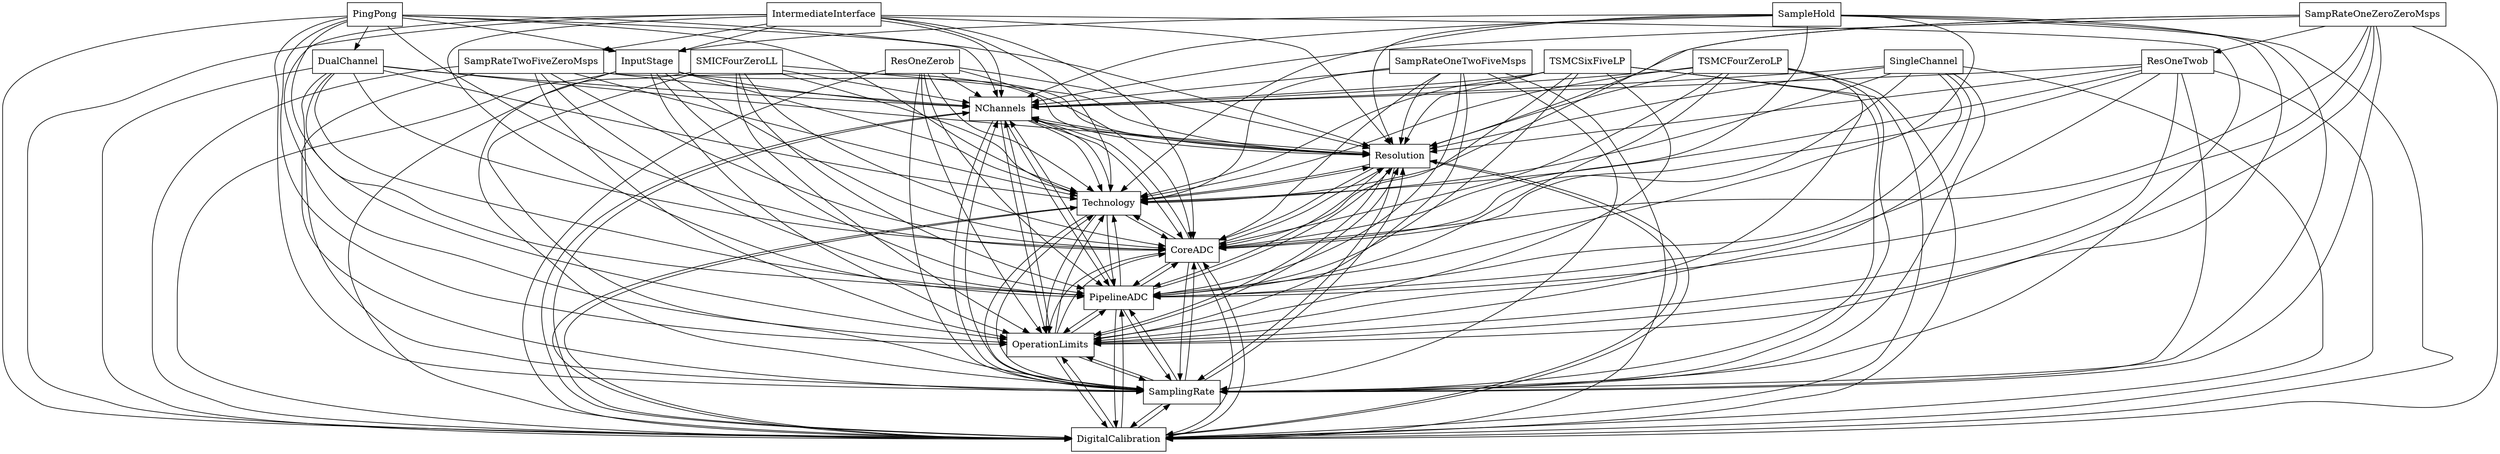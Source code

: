 digraph{
graph [rankdir=TB];
node [shape=box];
edge [arrowhead=normal];
0[label="TSMCSixFiveLP",]
1[label="NChannels",]
2[label="ResOneZerob",]
3[label="Resolution",]
4[label="DigitalCalibration",]
5[label="SamplingRate",]
6[label="SampRateOneTwoFiveMsps",]
7[label="SampleHold",]
8[label="IntermediateInterface",]
9[label="OperationLimits",]
10[label="SampRateTwoFiveZeroMsps",]
11[label="SMICFourZeroLL",]
12[label="TSMCFourZeroLP",]
13[label="PipelineADC",]
14[label="PingPong",]
15[label="SingleChannel",]
16[label="InputStage",]
17[label="ResOneTwob",]
18[label="CoreADC",]
19[label="DualChannel",]
20[label="SampRateOneZeroZeroMsps",]
21[label="Technology",]
0->1[label="",]
0->3[label="",]
0->4[label="",]
0->5[label="",]
0->9[label="",]
0->13[label="",]
0->18[label="",]
0->21[label="",]
1->3[label="",]
1->4[label="",]
1->5[label="",]
1->9[label="",]
1->13[label="",]
1->18[label="",]
1->21[label="",]
2->1[label="",]
2->3[label="",]
2->4[label="",]
2->5[label="",]
2->9[label="",]
2->13[label="",]
2->18[label="",]
2->21[label="",]
3->1[label="",]
3->4[label="",]
3->5[label="",]
3->9[label="",]
3->13[label="",]
3->18[label="",]
3->21[label="",]
4->1[label="",]
4->3[label="",]
4->5[label="",]
4->9[label="",]
4->13[label="",]
4->18[label="",]
4->21[label="",]
5->1[label="",]
5->3[label="",]
5->4[label="",]
5->9[label="",]
5->13[label="",]
5->18[label="",]
5->21[label="",]
6->1[label="",]
6->3[label="",]
6->4[label="",]
6->5[label="",]
6->9[label="",]
6->13[label="",]
6->18[label="",]
6->21[label="",]
7->1[label="",]
7->3[label="",]
7->4[label="",]
7->5[label="",]
7->9[label="",]
7->13[label="",]
7->16[label="",]
7->18[label="",]
7->21[label="",]
8->1[label="",]
8->3[label="",]
8->4[label="",]
8->5[label="",]
8->9[label="",]
8->10[label="",]
8->13[label="",]
8->16[label="",]
8->18[label="",]
8->21[label="",]
9->1[label="",]
9->3[label="",]
9->4[label="",]
9->5[label="",]
9->13[label="",]
9->18[label="",]
9->21[label="",]
10->1[label="",]
10->3[label="",]
10->4[label="",]
10->5[label="",]
10->9[label="",]
10->13[label="",]
10->18[label="",]
10->21[label="",]
11->1[label="",]
11->3[label="",]
11->4[label="",]
11->5[label="",]
11->9[label="",]
11->13[label="",]
11->18[label="",]
11->21[label="",]
12->1[label="",]
12->3[label="",]
12->4[label="",]
12->5[label="",]
12->9[label="",]
12->13[label="",]
12->18[label="",]
12->21[label="",]
13->1[label="",]
13->3[label="",]
13->4[label="",]
13->5[label="",]
13->9[label="",]
13->18[label="",]
13->21[label="",]
14->1[label="",]
14->3[label="",]
14->4[label="",]
14->5[label="",]
14->9[label="",]
14->13[label="",]
14->16[label="",]
14->18[label="",]
14->19[label="",]
14->21[label="",]
15->1[label="",]
15->3[label="",]
15->4[label="",]
15->5[label="",]
15->9[label="",]
15->13[label="",]
15->18[label="",]
15->21[label="",]
16->1[label="",]
16->3[label="",]
16->4[label="",]
16->5[label="",]
16->9[label="",]
16->13[label="",]
16->18[label="",]
16->21[label="",]
17->1[label="",]
17->3[label="",]
17->4[label="",]
17->5[label="",]
17->9[label="",]
17->13[label="",]
17->18[label="",]
17->21[label="",]
18->1[label="",]
18->3[label="",]
18->4[label="",]
18->5[label="",]
18->9[label="",]
18->13[label="",]
18->21[label="",]
19->1[label="",]
19->3[label="",]
19->4[label="",]
19->5[label="",]
19->9[label="",]
19->13[label="",]
19->18[label="",]
19->21[label="",]
20->1[label="",]
20->3[label="",]
20->4[label="",]
20->5[label="",]
20->9[label="",]
20->13[label="",]
20->17[label="",]
20->18[label="",]
20->21[label="",]
21->1[label="",]
21->3[label="",]
21->4[label="",]
21->5[label="",]
21->9[label="",]
21->13[label="",]
21->18[label="",]
}
